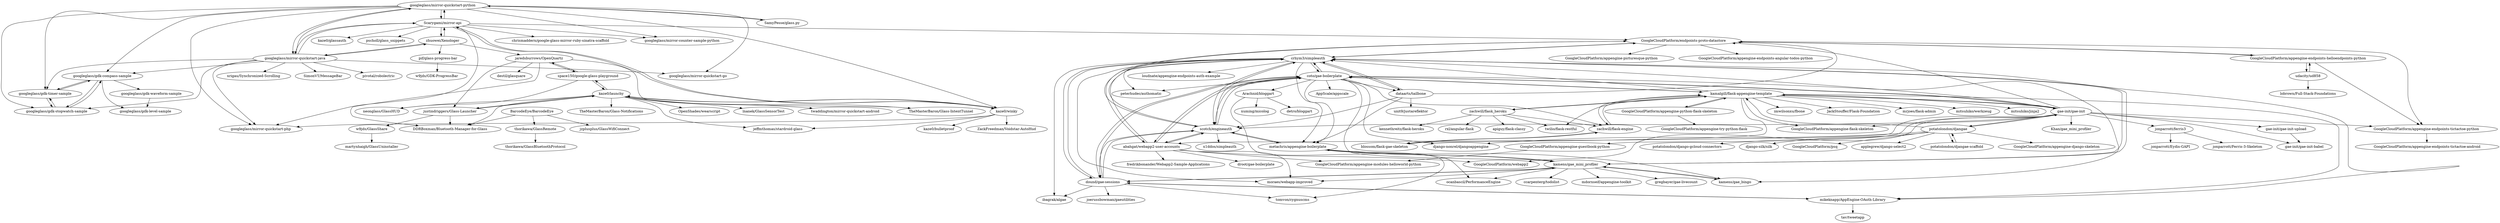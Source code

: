 digraph G {
"googleglass/gdk-compass-sample" -> "googleglass/gdk-timer-sample"
"googleglass/gdk-compass-sample" -> "googleglass/gdk-stopwatch-sample"
"googleglass/gdk-compass-sample" -> "googleglass/gdk-level-sample"
"googleglass/gdk-compass-sample" -> "googleglass/gdk-waveform-sample"
"kamalgill/flask-appengine-template" -> "gae-init/gae-init"
"kamalgill/flask-appengine-template" -> "zachwill/flask-engine"
"kamalgill/flask-appengine-template" -> "GoogleCloudPlatform/appengine-python-flask-skeleton"
"kamalgill/flask-appengine-template" -> "coto/gae-boilerplate"
"kamalgill/flask-appengine-template" -> "blossom/flask-gae-skeleton"
"kamalgill/flask-appengine-template" -> "imwilsonxu/fbone" ["e"=1]
"kamalgill/flask-appengine-template" -> "crhym3/simpleauth"
"kamalgill/flask-appengine-template" -> "JackStouffer/Flask-Foundation" ["e"=1]
"kamalgill/flask-appengine-template" -> "mrjoes/flask-admin" ["e"=1]
"kamalgill/flask-appengine-template" -> "GoogleCloudPlatform/appengine-flask-skeleton"
"kamalgill/flask-appengine-template" -> "twilio/flask-restful" ["e"=1]
"kamalgill/flask-appengine-template" -> "mikeknapp/AppEngine-OAuth-Library"
"kamalgill/flask-appengine-template" -> "mitsuhiko/werkzeug" ["e"=1]
"kamalgill/flask-appengine-template" -> "zachwill/flask_heroku"
"kamalgill/flask-appengine-template" -> "mitsuhiko/jinja2" ["e"=1]
"dound/gae-sessions" -> "mikeknapp/AppEngine-OAuth-Library"
"dound/gae-sessions" -> "crhym3/simpleauth"
"dound/gae-sessions" -> "scotch/engineauth"
"dound/gae-sessions" -> "joerussbowman/gaeutilities"
"dound/gae-sessions" -> "kamens/gae_mini_profiler"
"dound/gae-sessions" -> "coto/gae-boilerplate"
"dound/gae-sessions" -> "tomvon/cygnuscms"
"dound/gae-sessions" -> "ibagrak/algae"
"mikeknapp/AppEngine-OAuth-Library" -> "tav/tweetapp"
"mikeknapp/AppEngine-OAuth-Library" -> "dound/gae-sessions"
"Arachnid/bloggart" -> "detro/bloggart"
"Arachnid/bloggart" -> "tomvon/cygnuscms"
"Arachnid/bloggart" -> "xuming/micolog" ["e"=1]
"Scarygami/mirror-api" -> "googleglass/mirror-quickstart-python"
"Scarygami/mirror-api" -> "zhuowei/Xenologer"
"Scarygami/mirror-api" -> "kaze0/winky"
"Scarygami/mirror-api" -> "googleglass/mirror-quickstart-java"
"Scarygami/mirror-api" -> "googleglass/mirror-quickstart-php"
"Scarygami/mirror-api" -> "GoogleCloudPlatform/endpoints-proto-datastore"
"Scarygami/mirror-api" -> "chrismaddern/google-glass-mirror-ruby-sinatra-scaffold"
"Scarygami/mirror-api" -> "googleglass/mirror-counter-sample-python"
"Scarygami/mirror-api" -> "kaze0/glassauth"
"Scarygami/mirror-api" -> "pscholl/glass_snippets"
"coto/gae-boilerplate" -> "crhym3/simpleauth"
"coto/gae-boilerplate" -> "abahgat/webapp2-user-accounts"
"coto/gae-boilerplate" -> "gae-init/gae-init"
"coto/gae-boilerplate" -> "kamalgill/flask-appengine-template"
"coto/gae-boilerplate" -> "scotch/engineauth"
"coto/gae-boilerplate" -> "dound/gae-sessions"
"coto/gae-boilerplate" -> "metachris/appengine-boilerplate"
"coto/gae-boilerplate" -> "kamens/gae_mini_profiler"
"coto/gae-boilerplate" -> "zachwill/flask-engine"
"coto/gae-boilerplate" -> "dataarts/tailbone"
"coto/gae-boilerplate" -> "django-nonrel/djangoappengine" ["e"=1]
"coto/gae-boilerplate" -> "peterhudec/authomatic" ["e"=1]
"coto/gae-boilerplate" -> "AppScale/appscale" ["e"=1]
"coto/gae-boilerplate" -> "Arachnid/bloggart"
"coto/gae-boilerplate" -> "kamens/gae_bingo"
"gae-init/gae-init" -> "kamalgill/flask-appengine-template"
"gae-init/gae-init" -> "coto/gae-boilerplate"
"gae-init/gae-init" -> "gae-init/gae-init-upload"
"gae-init/gae-init" -> "gae-init/gae-init-babel"
"gae-init/gae-init" -> "GoogleCloudPlatform/appengine-flask-skeleton"
"gae-init/gae-init" -> "abahgat/webapp2-user-accounts"
"gae-init/gae-init" -> "potatolondon/djangae"
"gae-init/gae-init" -> "crhym3/simpleauth"
"gae-init/gae-init" -> "GoogleCloudPlatform/webapp2"
"gae-init/gae-init" -> "GoogleCloudPlatform/appengine-endpoints-tictactoe-python"
"gae-init/gae-init" -> "jonparrott/ferris3"
"gae-init/gae-init" -> "scotch/engineauth"
"gae-init/gae-init" -> "Khan/gae_mini_profiler"
"gae-init/gae-init" -> "GoogleCloudPlatform/endpoints-proto-datastore"
"gae-init/gae-init" -> "GoogleCloudPlatform/appengine-guestbook-python"
"zhuowei/Xenologer" -> "Scarygami/mirror-api"
"zhuowei/Xenologer" -> "googleglass/mirror-quickstart-java"
"zhuowei/Xenologer" -> "jaredsburrows/OpenQuartz"
"zhuowei/Xenologer" -> "pif/glass-progress-bar"
"jaredsburrows/OpenQuartz" -> "space150/google-glass-playground"
"jaredsburrows/OpenQuartz" -> "DDRBoxman/Bluetooth-Manager-for-Glass"
"jaredsburrows/OpenQuartz" -> "justindriggers/Glass-Launcher"
"jaredsburrows/OpenQuartz" -> "TheMasterBaron/Glass-IntentTunnel"
"jaredsburrows/OpenQuartz" -> "destil/glasquare"
"crhym3/simpleauth" -> "abahgat/webapp2-user-accounts"
"crhym3/simpleauth" -> "scotch/engineauth"
"crhym3/simpleauth" -> "coto/gae-boilerplate"
"crhym3/simpleauth" -> "dound/gae-sessions"
"crhym3/simpleauth" -> "GoogleCloudPlatform/endpoints-proto-datastore"
"crhym3/simpleauth" -> "moraes/webapp-improved"
"crhym3/simpleauth" -> "mikeknapp/AppEngine-OAuth-Library"
"crhym3/simpleauth" -> "kamens/gae_mini_profiler"
"crhym3/simpleauth" -> "peterhudec/authomatic" ["e"=1]
"crhym3/simpleauth" -> "dataarts/tailbone"
"crhym3/simpleauth" -> "loudnate/appengine-endpoints-auth-example"
"crhym3/simpleauth" -> "metachris/appengine-boilerplate"
"crhym3/simpleauth" -> "ibagrak/algae"
"GoogleCloudPlatform/appengine-endpoints-helloendpoints-python" -> "udacity/ud858"
"GoogleCloudPlatform/appengine-endpoints-helloendpoints-python" -> "GoogleCloudPlatform/endpoints-proto-datastore"
"GoogleCloudPlatform/appengine-endpoints-helloendpoints-python" -> "GoogleCloudPlatform/appengine-endpoints-tictactoe-python"
"abahgat/webapp2-user-accounts" -> "crhym3/simpleauth"
"abahgat/webapp2-user-accounts" -> "coto/gae-boilerplate"
"abahgat/webapp2-user-accounts" -> "scotch/engineauth"
"abahgat/webapp2-user-accounts" -> "moraes/webapp-improved"
"abahgat/webapp2-user-accounts" -> "GoogleCloudPlatform/webapp2"
"abahgat/webapp2-user-accounts" -> "fredrikbonander/Webapp2-Sample-Applications"
"abahgat/webapp2-user-accounts" -> "GoogleCloudPlatform/appengine-modules-helloworld-python"
"abahgat/webapp2-user-accounts" -> "droot/gae-boilerplate"
"pif/glass-progress-bar" -> "w9jds/GDK-ProgressBar"
"zachwill/flask_heroku" -> "zachwill/flask-engine"
"zachwill/flask_heroku" -> "kennethreitz/flask-heroku"
"zachwill/flask_heroku" -> "rxl/angular-flask" ["e"=1]
"zachwill/flask_heroku" -> "kamalgill/flask-appengine-template"
"zachwill/flask_heroku" -> "apiguy/flask-classy" ["e"=1]
"zachwill/flask_heroku" -> "twilio/flask-restful" ["e"=1]
"GoogleCloudPlatform/endpoints-proto-datastore" -> "GoogleCloudPlatform/appengine-picturesque-python"
"GoogleCloudPlatform/endpoints-proto-datastore" -> "GoogleCloudPlatform/appengine-endpoints-tictactoe-python"
"GoogleCloudPlatform/endpoints-proto-datastore" -> "crhym3/simpleauth"
"GoogleCloudPlatform/endpoints-proto-datastore" -> "scotch/engineauth"
"GoogleCloudPlatform/endpoints-proto-datastore" -> "GoogleCloudPlatform/appengine-endpoints-helloendpoints-python"
"GoogleCloudPlatform/endpoints-proto-datastore" -> "GoogleCloudPlatform/appengine-endpoints-angular-todos-python"
"GoogleCloudPlatform/appengine-python-flask-skeleton" -> "kamalgill/flask-appengine-template"
"GoogleCloudPlatform/appengine-python-flask-skeleton" -> "GoogleCloudPlatform/appengine-try-python-flask"
"SamyPesse/glass.py" -> "googleglass/mirror-quickstart-python"
"GoogleCloudPlatform/appengine-guestbook-python" -> "GoogleCloudPlatform/appengine-modules-helloworld-python"
"zachwill/flask-engine" -> "blossom/flask-gae-skeleton"
"zachwill/flask-engine" -> "kamalgill/flask-appengine-template"
"googleglass/gdk-stopwatch-sample" -> "googleglass/gdk-timer-sample"
"googleglass/gdk-stopwatch-sample" -> "googleglass/gdk-compass-sample"
"googleglass/gdk-timer-sample" -> "googleglass/gdk-stopwatch-sample"
"googleglass/gdk-timer-sample" -> "googleglass/gdk-compass-sample"
"googleglass/mirror-quickstart-java" -> "googleglass/mirror-quickstart-python"
"googleglass/mirror-quickstart-java" -> "googleglass/gdk-compass-sample"
"googleglass/mirror-quickstart-java" -> "googleglass/gdk-stopwatch-sample"
"googleglass/mirror-quickstart-java" -> "xrigau/Synchronized-Scrolling" ["e"=1]
"googleglass/mirror-quickstart-java" -> "googleglass/gdk-timer-sample"
"googleglass/mirror-quickstart-java" -> "Scarygami/mirror-api"
"googleglass/mirror-quickstart-java" -> "googleglass/mirror-quickstart-php"
"googleglass/mirror-quickstart-java" -> "SimonVT/MessageBar" ["e"=1]
"googleglass/mirror-quickstart-java" -> "googleglass/mirror-quickstart-go"
"googleglass/mirror-quickstart-java" -> "zhuowei/Xenologer"
"googleglass/mirror-quickstart-java" -> "pivotal/robolectric" ["e"=1]
"googleglass/gdk-waveform-sample" -> "googleglass/gdk-level-sample"
"space150/google-glass-playground" -> "jaredsburrows/OpenQuartz"
"space150/google-glass-playground" -> "kaze0/launchy"
"space150/google-glass-playground" -> "neonglass/GlassHUD"
"potatolondon/djangae" -> "potatolondon/djangae-scaffold"
"potatolondon/djangae" -> "django-nonrel/djangoappengine" ["e"=1]
"potatolondon/djangae" -> "GoogleCloudPlatform/appengine-django-skeleton"
"potatolondon/djangae" -> "potatolondon/django-gcloud-connectors"
"potatolondon/djangae" -> "gae-init/gae-init"
"potatolondon/djangae" -> "django-silk/silk" ["e"=1]
"potatolondon/djangae" -> "GoogleCloudPlatform/psq" ["e"=1]
"potatolondon/djangae" -> "kamalgill/flask-appengine-template"
"potatolondon/djangae" -> "applegrew/django-select2" ["e"=1]
"GoogleCloudPlatform/appengine-endpoints-tictactoe-python" -> "GoogleCloudPlatform/appengine-endpoints-tictactoe-android" ["e"=1]
"dataarts/tailbone" -> "unit9/justareflektor"
"dataarts/tailbone" -> "scotch/engineauth"
"dataarts/tailbone" -> "crhym3/simpleauth"
"dataarts/tailbone" -> "metachris/appengine-boilerplate"
"dataarts/tailbone" -> "GoogleCloudPlatform/endpoints-proto-datastore"
"thorikawa/GlassRemote" -> "thorikawa/GlassBluetoothProtocol"
"gae-init/gae-init-upload" -> "gae-init/gae-init-babel"
"kaze0/winky" -> "kaze0/launchy"
"kaze0/winky" -> "kaze0/bulletproof"
"kaze0/winky" -> "ZackFreedman/Voidstar-AutoHud"
"kaze0/winky" -> "Scarygami/mirror-api"
"kaze0/winky" -> "googleglass/mirror-quickstart-php"
"kaze0/winky" -> "jeffmthomas/stardroid-glass"
"potatolondon/djangae-scaffold" -> "potatolondon/djangae"
"justindriggers/Glass-Launcher" -> "kaze0/launchy"
"justindriggers/Glass-Launcher" -> "DDRBoxman/Bluetooth-Manager-for-Glass"
"justindriggers/Glass-Launcher" -> "w9jds/GlassShare"
"kaze0/launchy" -> "justindriggers/Glass-Launcher"
"kaze0/launchy" -> "kaze0/winky"
"kaze0/launchy" -> "jeffmthomas/stardroid-glass"
"kaze0/launchy" -> "TheMasterBaron/Glass-Notifications"
"kaze0/launchy" -> "OpenShades/wearscript"
"kaze0/launchy" -> "space150/google-glass-playground"
"kaze0/launchy" -> "DDRBoxman/Bluetooth-Manager-for-Glass"
"kaze0/launchy" -> "neonglass/GlassHUD"
"kaze0/launchy" -> "lnanek/GlassSensorTest"
"kaze0/launchy" -> "TheMasterBaron/Glass-IntentTunnel"
"kaze0/launchy" -> "twaddington/mirror-quickstart-android"
"googleglass/mirror-quickstart-python" -> "googleglass/mirror-quickstart-java"
"googleglass/mirror-quickstart-python" -> "googleglass/mirror-quickstart-php"
"googleglass/mirror-quickstart-python" -> "Scarygami/mirror-api"
"googleglass/mirror-quickstart-python" -> "googleglass/mirror-counter-sample-python"
"googleglass/mirror-quickstart-python" -> "SamyPesse/glass.py"
"googleglass/mirror-quickstart-python" -> "googleglass/mirror-quickstart-go"
"googleglass/mirror-quickstart-python" -> "kaze0/winky"
"googleglass/mirror-quickstart-python" -> "googleglass/gdk-compass-sample"
"googleglass/mirror-quickstart-python" -> "googleglass/gdk-timer-sample"
"googleglass/mirror-quickstart-python" -> "googleglass/gdk-stopwatch-sample"
"udacity/ud858" -> "GoogleCloudPlatform/appengine-endpoints-helloendpoints-python"
"udacity/ud858" -> "lobrown/Full-Stack-Foundations" ["e"=1]
"BarcodeEye/BarcodeEye" -> "jzplusplus/GlassWifiConnect"
"BarcodeEye/BarcodeEye" -> "DDRBoxman/Bluetooth-Manager-for-Glass"
"BarcodeEye/BarcodeEye" -> "thorikawa/GlassRemote"
"scotch/engineauth" -> "crhym3/simpleauth"
"scotch/engineauth" -> "abahgat/webapp2-user-accounts"
"scotch/engineauth" -> "metachris/appengine-boilerplate"
"scotch/engineauth" -> "coto/gae-boilerplate"
"scotch/engineauth" -> "dound/gae-sessions"
"scotch/engineauth" -> "GoogleCloudPlatform/endpoints-proto-datastore"
"scotch/engineauth" -> "x1ddos/simpleauth"
"jonparrott/ferris3" -> "jonparrott/Ferris-3-Skeleton"
"jonparrott/ferris3" -> "jonparrott/Eydis-GAPI"
"kamens/gae_mini_profiler" -> "kamens/gae_bingo"
"kamens/gae_mini_profiler" -> "metachris/appengine-boilerplate"
"kamens/gae_mini_profiler" -> "gregbayer/gae-livecount"
"kamens/gae_mini_profiler" -> "crhym3/simpleauth"
"kamens/gae_mini_profiler" -> "dound/gae-sessions"
"kamens/gae_mini_profiler" -> "moraes/webapp-improved"
"kamens/gae_mini_profiler" -> "ccarpenterg/todolist"
"kamens/gae_mini_profiler" -> "mdornseif/appengine-toolkit"
"kamens/gae_mini_profiler" -> "ocanbascil/PerformanceEngine"
"kamens/gae_bingo" -> "kamens/gae_mini_profiler"
"metachris/appengine-boilerplate" -> "scotch/engineauth"
"metachris/appengine-boilerplate" -> "kamens/gae_mini_profiler"
"metachris/appengine-boilerplate" -> "ocanbascil/PerformanceEngine"
"metachris/appengine-boilerplate" -> "kamens/gae_bingo"
"blossom/flask-gae-skeleton" -> "zachwill/flask-engine"
"w9jds/GlassShare" -> "martynhaigh/GlassUninstaller"
"googleglass/gdk-compass-sample" ["l"="21.233,2.239"]
"googleglass/gdk-timer-sample" ["l"="21.218,2.25"]
"googleglass/gdk-stopwatch-sample" ["l"="21.232,2.256"]
"googleglass/gdk-level-sample" ["l"="21.236,2.21"]
"googleglass/gdk-waveform-sample" ["l"="21.254,2.211"]
"kamalgill/flask-appengine-template" ["l"="20.886,2.343"]
"gae-init/gae-init" ["l"="20.927,2.322"]
"zachwill/flask-engine" ["l"="20.864,2.357"]
"GoogleCloudPlatform/appengine-python-flask-skeleton" ["l"="20.845,2.311"]
"coto/gae-boilerplate" ["l"="20.94,2.359"]
"blossom/flask-gae-skeleton" ["l"="20.85,2.339"]
"imwilsonxu/fbone" ["l"="20.043,1.504"]
"crhym3/simpleauth" ["l"="20.967,2.357"]
"JackStouffer/Flask-Foundation" ["l"="20.064,1.499"]
"mrjoes/flask-admin" ["l"="20.047,1.611"]
"GoogleCloudPlatform/appengine-flask-skeleton" ["l"="20.881,2.304"]
"twilio/flask-restful" ["l"="20.06,1.63"]
"mikeknapp/AppEngine-OAuth-Library" ["l"="20.924,2.386"]
"mitsuhiko/werkzeug" ["l"="22.481,4.014"]
"zachwill/flask_heroku" ["l"="20.829,2.357"]
"mitsuhiko/jinja2" ["l"="22.496,4.049"]
"dound/gae-sessions" ["l"="20.959,2.382"]
"scotch/engineauth" ["l"="20.977,2.346"]
"joerussbowman/gaeutilities" ["l"="20.967,2.425"]
"kamens/gae_mini_profiler" ["l"="20.989,2.393"]
"tomvon/cygnuscms" ["l"="20.948,2.429"]
"ibagrak/algae" ["l"="20.952,2.345"]
"tav/tweetapp" ["l"="20.904,2.418"]
"Arachnid/bloggart" ["l"="20.925,2.431"]
"detro/bloggart" ["l"="20.919,2.459"]
"xuming/micolog" ["l"="-39.57,-17.168"]
"Scarygami/mirror-api" ["l"="21.186,2.307"]
"googleglass/mirror-quickstart-python" ["l"="21.206,2.27"]
"zhuowei/Xenologer" ["l"="21.221,2.333"]
"kaze0/winky" ["l"="21.248,2.31"]
"googleglass/mirror-quickstart-java" ["l"="21.22,2.287"]
"googleglass/mirror-quickstart-php" ["l"="21.213,2.307"]
"GoogleCloudPlatform/endpoints-proto-datastore" ["l"="21.02,2.327"]
"chrismaddern/google-glass-mirror-ruby-sinatra-scaffold" ["l"="21.151,2.302"]
"googleglass/mirror-counter-sample-python" ["l"="21.179,2.28"]
"kaze0/glassauth" ["l"="21.181,2.337"]
"pscholl/glass_snippets" ["l"="21.165,2.324"]
"abahgat/webapp2-user-accounts" ["l"="20.96,2.323"]
"metachris/appengine-boilerplate" ["l"="20.987,2.371"]
"dataarts/tailbone" ["l"="20.992,2.328"]
"django-nonrel/djangoappengine" ["l"="25.37,1.123"]
"peterhudec/authomatic" ["l"="22.334,3.976"]
"AppScale/appscale" ["l"="-14.251,-6.718"]
"kamens/gae_bingo" ["l"="20.972,2.403"]
"gae-init/gae-init-upload" ["l"="20.917,2.294"]
"gae-init/gae-init-babel" ["l"="20.905,2.304"]
"potatolondon/djangae" ["l"="20.88,2.383"]
"GoogleCloudPlatform/webapp2" ["l"="20.944,2.294"]
"GoogleCloudPlatform/appengine-endpoints-tictactoe-python" ["l"="20.997,2.3"]
"jonparrott/ferris3" ["l"="20.889,2.263"]
"Khan/gae_mini_profiler" ["l"="20.906,2.278"]
"GoogleCloudPlatform/appengine-guestbook-python" ["l"="20.935,2.258"]
"jaredsburrows/OpenQuartz" ["l"="21.286,2.37"]
"pif/glass-progress-bar" ["l"="21.217,2.371"]
"space150/google-glass-playground" ["l"="21.301,2.353"]
"DDRBoxman/Bluetooth-Manager-for-Glass" ["l"="21.324,2.377"]
"justindriggers/Glass-Launcher" ["l"="21.323,2.354"]
"TheMasterBaron/Glass-IntentTunnel" ["l"="21.305,2.367"]
"destil/glasquare" ["l"="21.288,2.403"]
"moraes/webapp-improved" ["l"="20.997,2.357"]
"loudnate/appengine-endpoints-auth-example" ["l"="20.948,2.401"]
"GoogleCloudPlatform/appengine-endpoints-helloendpoints-python" ["l"="21.036,2.298"]
"udacity/ud858" ["l"="21.056,2.276"]
"fredrikbonander/Webapp2-Sample-Applications" ["l"="20.969,2.298"]
"GoogleCloudPlatform/appengine-modules-helloworld-python" ["l"="20.956,2.274"]
"droot/gae-boilerplate" ["l"="20.976,2.282"]
"w9jds/GDK-ProgressBar" ["l"="21.214,2.399"]
"kennethreitz/flask-heroku" ["l"="20.781,2.363"]
"rxl/angular-flask" ["l"="20.086,1.589"]
"apiguy/flask-classy" ["l"="20.026,1.633"]
"GoogleCloudPlatform/appengine-picturesque-python" ["l"="21.051,2.323"]
"GoogleCloudPlatform/appengine-endpoints-angular-todos-python" ["l"="21.05,2.342"]
"GoogleCloudPlatform/appengine-try-python-flask" ["l"="20.82,2.294"]
"SamyPesse/glass.py" ["l"="21.185,2.236"]
"xrigau/Synchronized-Scrolling" ["l"="52.951,0.683"]
"SimonVT/MessageBar" ["l"="52.999,0.562"]
"googleglass/mirror-quickstart-go" ["l"="21.237,2.271"]
"pivotal/robolectric" ["l"="52.824,0.631"]
"kaze0/launchy" ["l"="21.301,2.333"]
"neonglass/GlassHUD" ["l"="21.32,2.337"]
"potatolondon/djangae-scaffold" ["l"="20.853,2.399"]
"GoogleCloudPlatform/appengine-django-skeleton" ["l"="20.846,2.427"]
"potatolondon/django-gcloud-connectors" ["l"="20.873,2.41"]
"django-silk/silk" ["l"="25.799,1.1"]
"GoogleCloudPlatform/psq" ["l"="-7.379,-0.752"]
"applegrew/django-select2" ["l"="25.863,1.038"]
"GoogleCloudPlatform/appengine-endpoints-tictactoe-android" ["l"="50.661,-3.759"]
"unit9/justareflektor" ["l"="21.011,2.271"]
"thorikawa/GlassRemote" ["l"="21.376,2.435"]
"thorikawa/GlassBluetoothProtocol" ["l"="21.391,2.454"]
"kaze0/bulletproof" ["l"="21.253,2.334"]
"ZackFreedman/Voidstar-AutoHud" ["l"="21.274,2.29"]
"jeffmthomas/stardroid-glass" ["l"="21.278,2.316"]
"w9jds/GlassShare" ["l"="21.353,2.355"]
"TheMasterBaron/Glass-Notifications" ["l"="21.332,2.324"]
"OpenShades/wearscript" ["l"="21.278,2.343"]
"lnanek/GlassSensorTest" ["l"="21.308,2.307"]
"twaddington/mirror-quickstart-android" ["l"="21.327,2.308"]
"lobrown/Full-Stack-Foundations" ["l"="23.047,29.625"]
"BarcodeEye/BarcodeEye" ["l"="21.361,2.407"]
"jzplusplus/GlassWifiConnect" ["l"="21.388,2.407"]
"x1ddos/simpleauth" ["l"="21.019,2.358"]
"jonparrott/Ferris-3-Skeleton" ["l"="20.884,2.236"]
"jonparrott/Eydis-GAPI" ["l"="20.869,2.246"]
"gregbayer/gae-livecount" ["l"="20.996,2.427"]
"ccarpenterg/todolist" ["l"="21.018,2.434"]
"mdornseif/appengine-toolkit" ["l"="21.018,2.41"]
"ocanbascil/PerformanceEngine" ["l"="21.015,2.389"]
"martynhaigh/GlassUninstaller" ["l"="21.375,2.354"]
}
